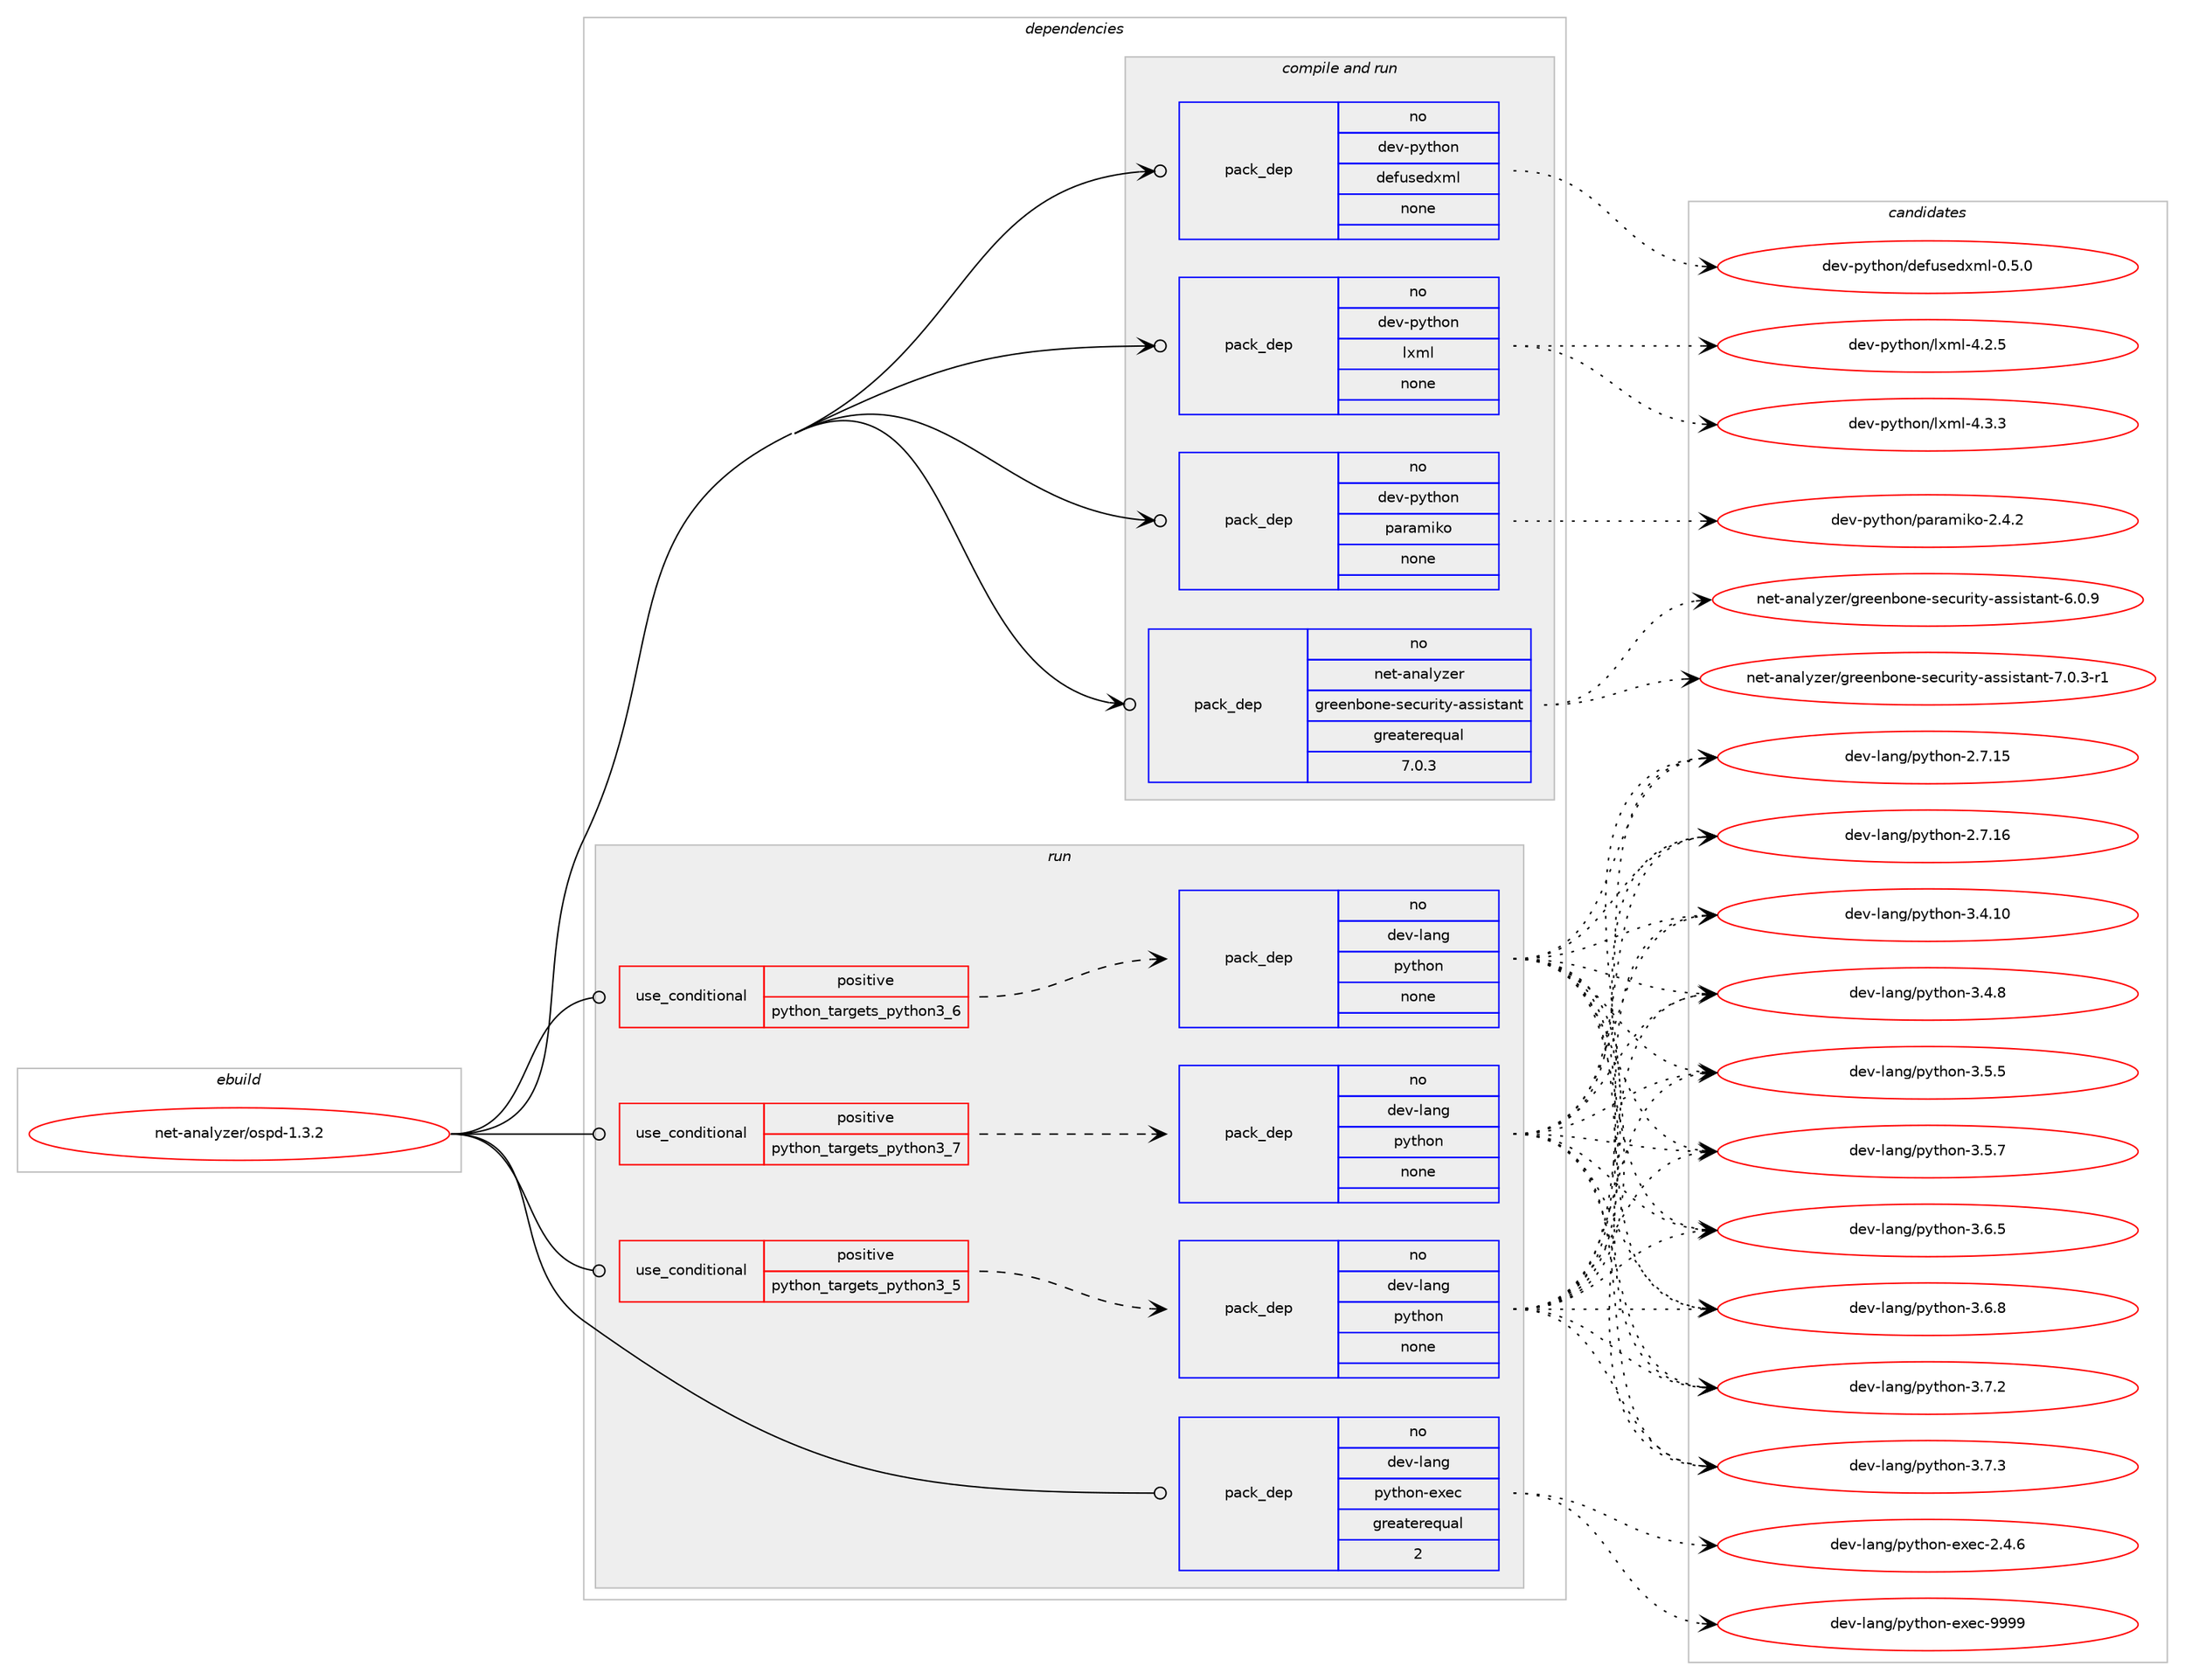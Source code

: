 digraph prolog {

# *************
# Graph options
# *************

newrank=true;
concentrate=true;
compound=true;
graph [rankdir=LR,fontname=Helvetica,fontsize=10,ranksep=1.5];#, ranksep=2.5, nodesep=0.2];
edge  [arrowhead=vee];
node  [fontname=Helvetica,fontsize=10];

# **********
# The ebuild
# **********

subgraph cluster_leftcol {
color=gray;
rank=same;
label=<<i>ebuild</i>>;
id [label="net-analyzer/ospd-1.3.2", color=red, width=4, href="../net-analyzer/ospd-1.3.2.svg"];
}

# ****************
# The dependencies
# ****************

subgraph cluster_midcol {
color=gray;
label=<<i>dependencies</i>>;
subgraph cluster_compile {
fillcolor="#eeeeee";
style=filled;
label=<<i>compile</i>>;
}
subgraph cluster_compileandrun {
fillcolor="#eeeeee";
style=filled;
label=<<i>compile and run</i>>;
subgraph pack961 {
dependency1129 [label=<<TABLE BORDER="0" CELLBORDER="1" CELLSPACING="0" CELLPADDING="4" WIDTH="220"><TR><TD ROWSPAN="6" CELLPADDING="30">pack_dep</TD></TR><TR><TD WIDTH="110">no</TD></TR><TR><TD>dev-python</TD></TR><TR><TD>defusedxml</TD></TR><TR><TD>none</TD></TR><TR><TD></TD></TR></TABLE>>, shape=none, color=blue];
}
id:e -> dependency1129:w [weight=20,style="solid",arrowhead="odotvee"];
subgraph pack962 {
dependency1130 [label=<<TABLE BORDER="0" CELLBORDER="1" CELLSPACING="0" CELLPADDING="4" WIDTH="220"><TR><TD ROWSPAN="6" CELLPADDING="30">pack_dep</TD></TR><TR><TD WIDTH="110">no</TD></TR><TR><TD>dev-python</TD></TR><TR><TD>lxml</TD></TR><TR><TD>none</TD></TR><TR><TD></TD></TR></TABLE>>, shape=none, color=blue];
}
id:e -> dependency1130:w [weight=20,style="solid",arrowhead="odotvee"];
subgraph pack963 {
dependency1131 [label=<<TABLE BORDER="0" CELLBORDER="1" CELLSPACING="0" CELLPADDING="4" WIDTH="220"><TR><TD ROWSPAN="6" CELLPADDING="30">pack_dep</TD></TR><TR><TD WIDTH="110">no</TD></TR><TR><TD>dev-python</TD></TR><TR><TD>paramiko</TD></TR><TR><TD>none</TD></TR><TR><TD></TD></TR></TABLE>>, shape=none, color=blue];
}
id:e -> dependency1131:w [weight=20,style="solid",arrowhead="odotvee"];
subgraph pack964 {
dependency1132 [label=<<TABLE BORDER="0" CELLBORDER="1" CELLSPACING="0" CELLPADDING="4" WIDTH="220"><TR><TD ROWSPAN="6" CELLPADDING="30">pack_dep</TD></TR><TR><TD WIDTH="110">no</TD></TR><TR><TD>net-analyzer</TD></TR><TR><TD>greenbone-security-assistant</TD></TR><TR><TD>greaterequal</TD></TR><TR><TD>7.0.3</TD></TR></TABLE>>, shape=none, color=blue];
}
id:e -> dependency1132:w [weight=20,style="solid",arrowhead="odotvee"];
}
subgraph cluster_run {
fillcolor="#eeeeee";
style=filled;
label=<<i>run</i>>;
subgraph cond144 {
dependency1133 [label=<<TABLE BORDER="0" CELLBORDER="1" CELLSPACING="0" CELLPADDING="4"><TR><TD ROWSPAN="3" CELLPADDING="10">use_conditional</TD></TR><TR><TD>positive</TD></TR><TR><TD>python_targets_python3_5</TD></TR></TABLE>>, shape=none, color=red];
subgraph pack965 {
dependency1134 [label=<<TABLE BORDER="0" CELLBORDER="1" CELLSPACING="0" CELLPADDING="4" WIDTH="220"><TR><TD ROWSPAN="6" CELLPADDING="30">pack_dep</TD></TR><TR><TD WIDTH="110">no</TD></TR><TR><TD>dev-lang</TD></TR><TR><TD>python</TD></TR><TR><TD>none</TD></TR><TR><TD></TD></TR></TABLE>>, shape=none, color=blue];
}
dependency1133:e -> dependency1134:w [weight=20,style="dashed",arrowhead="vee"];
}
id:e -> dependency1133:w [weight=20,style="solid",arrowhead="odot"];
subgraph cond145 {
dependency1135 [label=<<TABLE BORDER="0" CELLBORDER="1" CELLSPACING="0" CELLPADDING="4"><TR><TD ROWSPAN="3" CELLPADDING="10">use_conditional</TD></TR><TR><TD>positive</TD></TR><TR><TD>python_targets_python3_6</TD></TR></TABLE>>, shape=none, color=red];
subgraph pack966 {
dependency1136 [label=<<TABLE BORDER="0" CELLBORDER="1" CELLSPACING="0" CELLPADDING="4" WIDTH="220"><TR><TD ROWSPAN="6" CELLPADDING="30">pack_dep</TD></TR><TR><TD WIDTH="110">no</TD></TR><TR><TD>dev-lang</TD></TR><TR><TD>python</TD></TR><TR><TD>none</TD></TR><TR><TD></TD></TR></TABLE>>, shape=none, color=blue];
}
dependency1135:e -> dependency1136:w [weight=20,style="dashed",arrowhead="vee"];
}
id:e -> dependency1135:w [weight=20,style="solid",arrowhead="odot"];
subgraph cond146 {
dependency1137 [label=<<TABLE BORDER="0" CELLBORDER="1" CELLSPACING="0" CELLPADDING="4"><TR><TD ROWSPAN="3" CELLPADDING="10">use_conditional</TD></TR><TR><TD>positive</TD></TR><TR><TD>python_targets_python3_7</TD></TR></TABLE>>, shape=none, color=red];
subgraph pack967 {
dependency1138 [label=<<TABLE BORDER="0" CELLBORDER="1" CELLSPACING="0" CELLPADDING="4" WIDTH="220"><TR><TD ROWSPAN="6" CELLPADDING="30">pack_dep</TD></TR><TR><TD WIDTH="110">no</TD></TR><TR><TD>dev-lang</TD></TR><TR><TD>python</TD></TR><TR><TD>none</TD></TR><TR><TD></TD></TR></TABLE>>, shape=none, color=blue];
}
dependency1137:e -> dependency1138:w [weight=20,style="dashed",arrowhead="vee"];
}
id:e -> dependency1137:w [weight=20,style="solid",arrowhead="odot"];
subgraph pack968 {
dependency1139 [label=<<TABLE BORDER="0" CELLBORDER="1" CELLSPACING="0" CELLPADDING="4" WIDTH="220"><TR><TD ROWSPAN="6" CELLPADDING="30">pack_dep</TD></TR><TR><TD WIDTH="110">no</TD></TR><TR><TD>dev-lang</TD></TR><TR><TD>python-exec</TD></TR><TR><TD>greaterequal</TD></TR><TR><TD>2</TD></TR></TABLE>>, shape=none, color=blue];
}
id:e -> dependency1139:w [weight=20,style="solid",arrowhead="odot"];
}
}

# **************
# The candidates
# **************

subgraph cluster_choices {
rank=same;
color=gray;
label=<<i>candidates</i>>;

subgraph choice961 {
color=black;
nodesep=1;
choice1001011184511212111610411111047100101102117115101100120109108454846534648 [label="dev-python/defusedxml-0.5.0", color=red, width=4,href="../dev-python/defusedxml-0.5.0.svg"];
dependency1129:e -> choice1001011184511212111610411111047100101102117115101100120109108454846534648:w [style=dotted,weight="100"];
}
subgraph choice962 {
color=black;
nodesep=1;
choice1001011184511212111610411111047108120109108455246504653 [label="dev-python/lxml-4.2.5", color=red, width=4,href="../dev-python/lxml-4.2.5.svg"];
choice1001011184511212111610411111047108120109108455246514651 [label="dev-python/lxml-4.3.3", color=red, width=4,href="../dev-python/lxml-4.3.3.svg"];
dependency1130:e -> choice1001011184511212111610411111047108120109108455246504653:w [style=dotted,weight="100"];
dependency1130:e -> choice1001011184511212111610411111047108120109108455246514651:w [style=dotted,weight="100"];
}
subgraph choice963 {
color=black;
nodesep=1;
choice10010111845112121116104111110471129711497109105107111455046524650 [label="dev-python/paramiko-2.4.2", color=red, width=4,href="../dev-python/paramiko-2.4.2.svg"];
dependency1131:e -> choice10010111845112121116104111110471129711497109105107111455046524650:w [style=dotted,weight="100"];
}
subgraph choice964 {
color=black;
nodesep=1;
choice11010111645971109710812112210111447103114101101110981111101014511510199117114105116121459711511510511511697110116455446484657 [label="net-analyzer/greenbone-security-assistant-6.0.9", color=red, width=4,href="../net-analyzer/greenbone-security-assistant-6.0.9.svg"];
choice110101116459711097108121122101114471031141011011109811111010145115101991171141051161214597115115105115116971101164555464846514511449 [label="net-analyzer/greenbone-security-assistant-7.0.3-r1", color=red, width=4,href="../net-analyzer/greenbone-security-assistant-7.0.3-r1.svg"];
dependency1132:e -> choice11010111645971109710812112210111447103114101101110981111101014511510199117114105116121459711511510511511697110116455446484657:w [style=dotted,weight="100"];
dependency1132:e -> choice110101116459711097108121122101114471031141011011109811111010145115101991171141051161214597115115105115116971101164555464846514511449:w [style=dotted,weight="100"];
}
subgraph choice965 {
color=black;
nodesep=1;
choice10010111845108971101034711212111610411111045504655464953 [label="dev-lang/python-2.7.15", color=red, width=4,href="../dev-lang/python-2.7.15.svg"];
choice10010111845108971101034711212111610411111045504655464954 [label="dev-lang/python-2.7.16", color=red, width=4,href="../dev-lang/python-2.7.16.svg"];
choice10010111845108971101034711212111610411111045514652464948 [label="dev-lang/python-3.4.10", color=red, width=4,href="../dev-lang/python-3.4.10.svg"];
choice100101118451089711010347112121116104111110455146524656 [label="dev-lang/python-3.4.8", color=red, width=4,href="../dev-lang/python-3.4.8.svg"];
choice100101118451089711010347112121116104111110455146534653 [label="dev-lang/python-3.5.5", color=red, width=4,href="../dev-lang/python-3.5.5.svg"];
choice100101118451089711010347112121116104111110455146534655 [label="dev-lang/python-3.5.7", color=red, width=4,href="../dev-lang/python-3.5.7.svg"];
choice100101118451089711010347112121116104111110455146544653 [label="dev-lang/python-3.6.5", color=red, width=4,href="../dev-lang/python-3.6.5.svg"];
choice100101118451089711010347112121116104111110455146544656 [label="dev-lang/python-3.6.8", color=red, width=4,href="../dev-lang/python-3.6.8.svg"];
choice100101118451089711010347112121116104111110455146554650 [label="dev-lang/python-3.7.2", color=red, width=4,href="../dev-lang/python-3.7.2.svg"];
choice100101118451089711010347112121116104111110455146554651 [label="dev-lang/python-3.7.3", color=red, width=4,href="../dev-lang/python-3.7.3.svg"];
dependency1134:e -> choice10010111845108971101034711212111610411111045504655464953:w [style=dotted,weight="100"];
dependency1134:e -> choice10010111845108971101034711212111610411111045504655464954:w [style=dotted,weight="100"];
dependency1134:e -> choice10010111845108971101034711212111610411111045514652464948:w [style=dotted,weight="100"];
dependency1134:e -> choice100101118451089711010347112121116104111110455146524656:w [style=dotted,weight="100"];
dependency1134:e -> choice100101118451089711010347112121116104111110455146534653:w [style=dotted,weight="100"];
dependency1134:e -> choice100101118451089711010347112121116104111110455146534655:w [style=dotted,weight="100"];
dependency1134:e -> choice100101118451089711010347112121116104111110455146544653:w [style=dotted,weight="100"];
dependency1134:e -> choice100101118451089711010347112121116104111110455146544656:w [style=dotted,weight="100"];
dependency1134:e -> choice100101118451089711010347112121116104111110455146554650:w [style=dotted,weight="100"];
dependency1134:e -> choice100101118451089711010347112121116104111110455146554651:w [style=dotted,weight="100"];
}
subgraph choice966 {
color=black;
nodesep=1;
choice10010111845108971101034711212111610411111045504655464953 [label="dev-lang/python-2.7.15", color=red, width=4,href="../dev-lang/python-2.7.15.svg"];
choice10010111845108971101034711212111610411111045504655464954 [label="dev-lang/python-2.7.16", color=red, width=4,href="../dev-lang/python-2.7.16.svg"];
choice10010111845108971101034711212111610411111045514652464948 [label="dev-lang/python-3.4.10", color=red, width=4,href="../dev-lang/python-3.4.10.svg"];
choice100101118451089711010347112121116104111110455146524656 [label="dev-lang/python-3.4.8", color=red, width=4,href="../dev-lang/python-3.4.8.svg"];
choice100101118451089711010347112121116104111110455146534653 [label="dev-lang/python-3.5.5", color=red, width=4,href="../dev-lang/python-3.5.5.svg"];
choice100101118451089711010347112121116104111110455146534655 [label="dev-lang/python-3.5.7", color=red, width=4,href="../dev-lang/python-3.5.7.svg"];
choice100101118451089711010347112121116104111110455146544653 [label="dev-lang/python-3.6.5", color=red, width=4,href="../dev-lang/python-3.6.5.svg"];
choice100101118451089711010347112121116104111110455146544656 [label="dev-lang/python-3.6.8", color=red, width=4,href="../dev-lang/python-3.6.8.svg"];
choice100101118451089711010347112121116104111110455146554650 [label="dev-lang/python-3.7.2", color=red, width=4,href="../dev-lang/python-3.7.2.svg"];
choice100101118451089711010347112121116104111110455146554651 [label="dev-lang/python-3.7.3", color=red, width=4,href="../dev-lang/python-3.7.3.svg"];
dependency1136:e -> choice10010111845108971101034711212111610411111045504655464953:w [style=dotted,weight="100"];
dependency1136:e -> choice10010111845108971101034711212111610411111045504655464954:w [style=dotted,weight="100"];
dependency1136:e -> choice10010111845108971101034711212111610411111045514652464948:w [style=dotted,weight="100"];
dependency1136:e -> choice100101118451089711010347112121116104111110455146524656:w [style=dotted,weight="100"];
dependency1136:e -> choice100101118451089711010347112121116104111110455146534653:w [style=dotted,weight="100"];
dependency1136:e -> choice100101118451089711010347112121116104111110455146534655:w [style=dotted,weight="100"];
dependency1136:e -> choice100101118451089711010347112121116104111110455146544653:w [style=dotted,weight="100"];
dependency1136:e -> choice100101118451089711010347112121116104111110455146544656:w [style=dotted,weight="100"];
dependency1136:e -> choice100101118451089711010347112121116104111110455146554650:w [style=dotted,weight="100"];
dependency1136:e -> choice100101118451089711010347112121116104111110455146554651:w [style=dotted,weight="100"];
}
subgraph choice967 {
color=black;
nodesep=1;
choice10010111845108971101034711212111610411111045504655464953 [label="dev-lang/python-2.7.15", color=red, width=4,href="../dev-lang/python-2.7.15.svg"];
choice10010111845108971101034711212111610411111045504655464954 [label="dev-lang/python-2.7.16", color=red, width=4,href="../dev-lang/python-2.7.16.svg"];
choice10010111845108971101034711212111610411111045514652464948 [label="dev-lang/python-3.4.10", color=red, width=4,href="../dev-lang/python-3.4.10.svg"];
choice100101118451089711010347112121116104111110455146524656 [label="dev-lang/python-3.4.8", color=red, width=4,href="../dev-lang/python-3.4.8.svg"];
choice100101118451089711010347112121116104111110455146534653 [label="dev-lang/python-3.5.5", color=red, width=4,href="../dev-lang/python-3.5.5.svg"];
choice100101118451089711010347112121116104111110455146534655 [label="dev-lang/python-3.5.7", color=red, width=4,href="../dev-lang/python-3.5.7.svg"];
choice100101118451089711010347112121116104111110455146544653 [label="dev-lang/python-3.6.5", color=red, width=4,href="../dev-lang/python-3.6.5.svg"];
choice100101118451089711010347112121116104111110455146544656 [label="dev-lang/python-3.6.8", color=red, width=4,href="../dev-lang/python-3.6.8.svg"];
choice100101118451089711010347112121116104111110455146554650 [label="dev-lang/python-3.7.2", color=red, width=4,href="../dev-lang/python-3.7.2.svg"];
choice100101118451089711010347112121116104111110455146554651 [label="dev-lang/python-3.7.3", color=red, width=4,href="../dev-lang/python-3.7.3.svg"];
dependency1138:e -> choice10010111845108971101034711212111610411111045504655464953:w [style=dotted,weight="100"];
dependency1138:e -> choice10010111845108971101034711212111610411111045504655464954:w [style=dotted,weight="100"];
dependency1138:e -> choice10010111845108971101034711212111610411111045514652464948:w [style=dotted,weight="100"];
dependency1138:e -> choice100101118451089711010347112121116104111110455146524656:w [style=dotted,weight="100"];
dependency1138:e -> choice100101118451089711010347112121116104111110455146534653:w [style=dotted,weight="100"];
dependency1138:e -> choice100101118451089711010347112121116104111110455146534655:w [style=dotted,weight="100"];
dependency1138:e -> choice100101118451089711010347112121116104111110455146544653:w [style=dotted,weight="100"];
dependency1138:e -> choice100101118451089711010347112121116104111110455146544656:w [style=dotted,weight="100"];
dependency1138:e -> choice100101118451089711010347112121116104111110455146554650:w [style=dotted,weight="100"];
dependency1138:e -> choice100101118451089711010347112121116104111110455146554651:w [style=dotted,weight="100"];
}
subgraph choice968 {
color=black;
nodesep=1;
choice1001011184510897110103471121211161041111104510112010199455046524654 [label="dev-lang/python-exec-2.4.6", color=red, width=4,href="../dev-lang/python-exec-2.4.6.svg"];
choice10010111845108971101034711212111610411111045101120101994557575757 [label="dev-lang/python-exec-9999", color=red, width=4,href="../dev-lang/python-exec-9999.svg"];
dependency1139:e -> choice1001011184510897110103471121211161041111104510112010199455046524654:w [style=dotted,weight="100"];
dependency1139:e -> choice10010111845108971101034711212111610411111045101120101994557575757:w [style=dotted,weight="100"];
}
}

}
